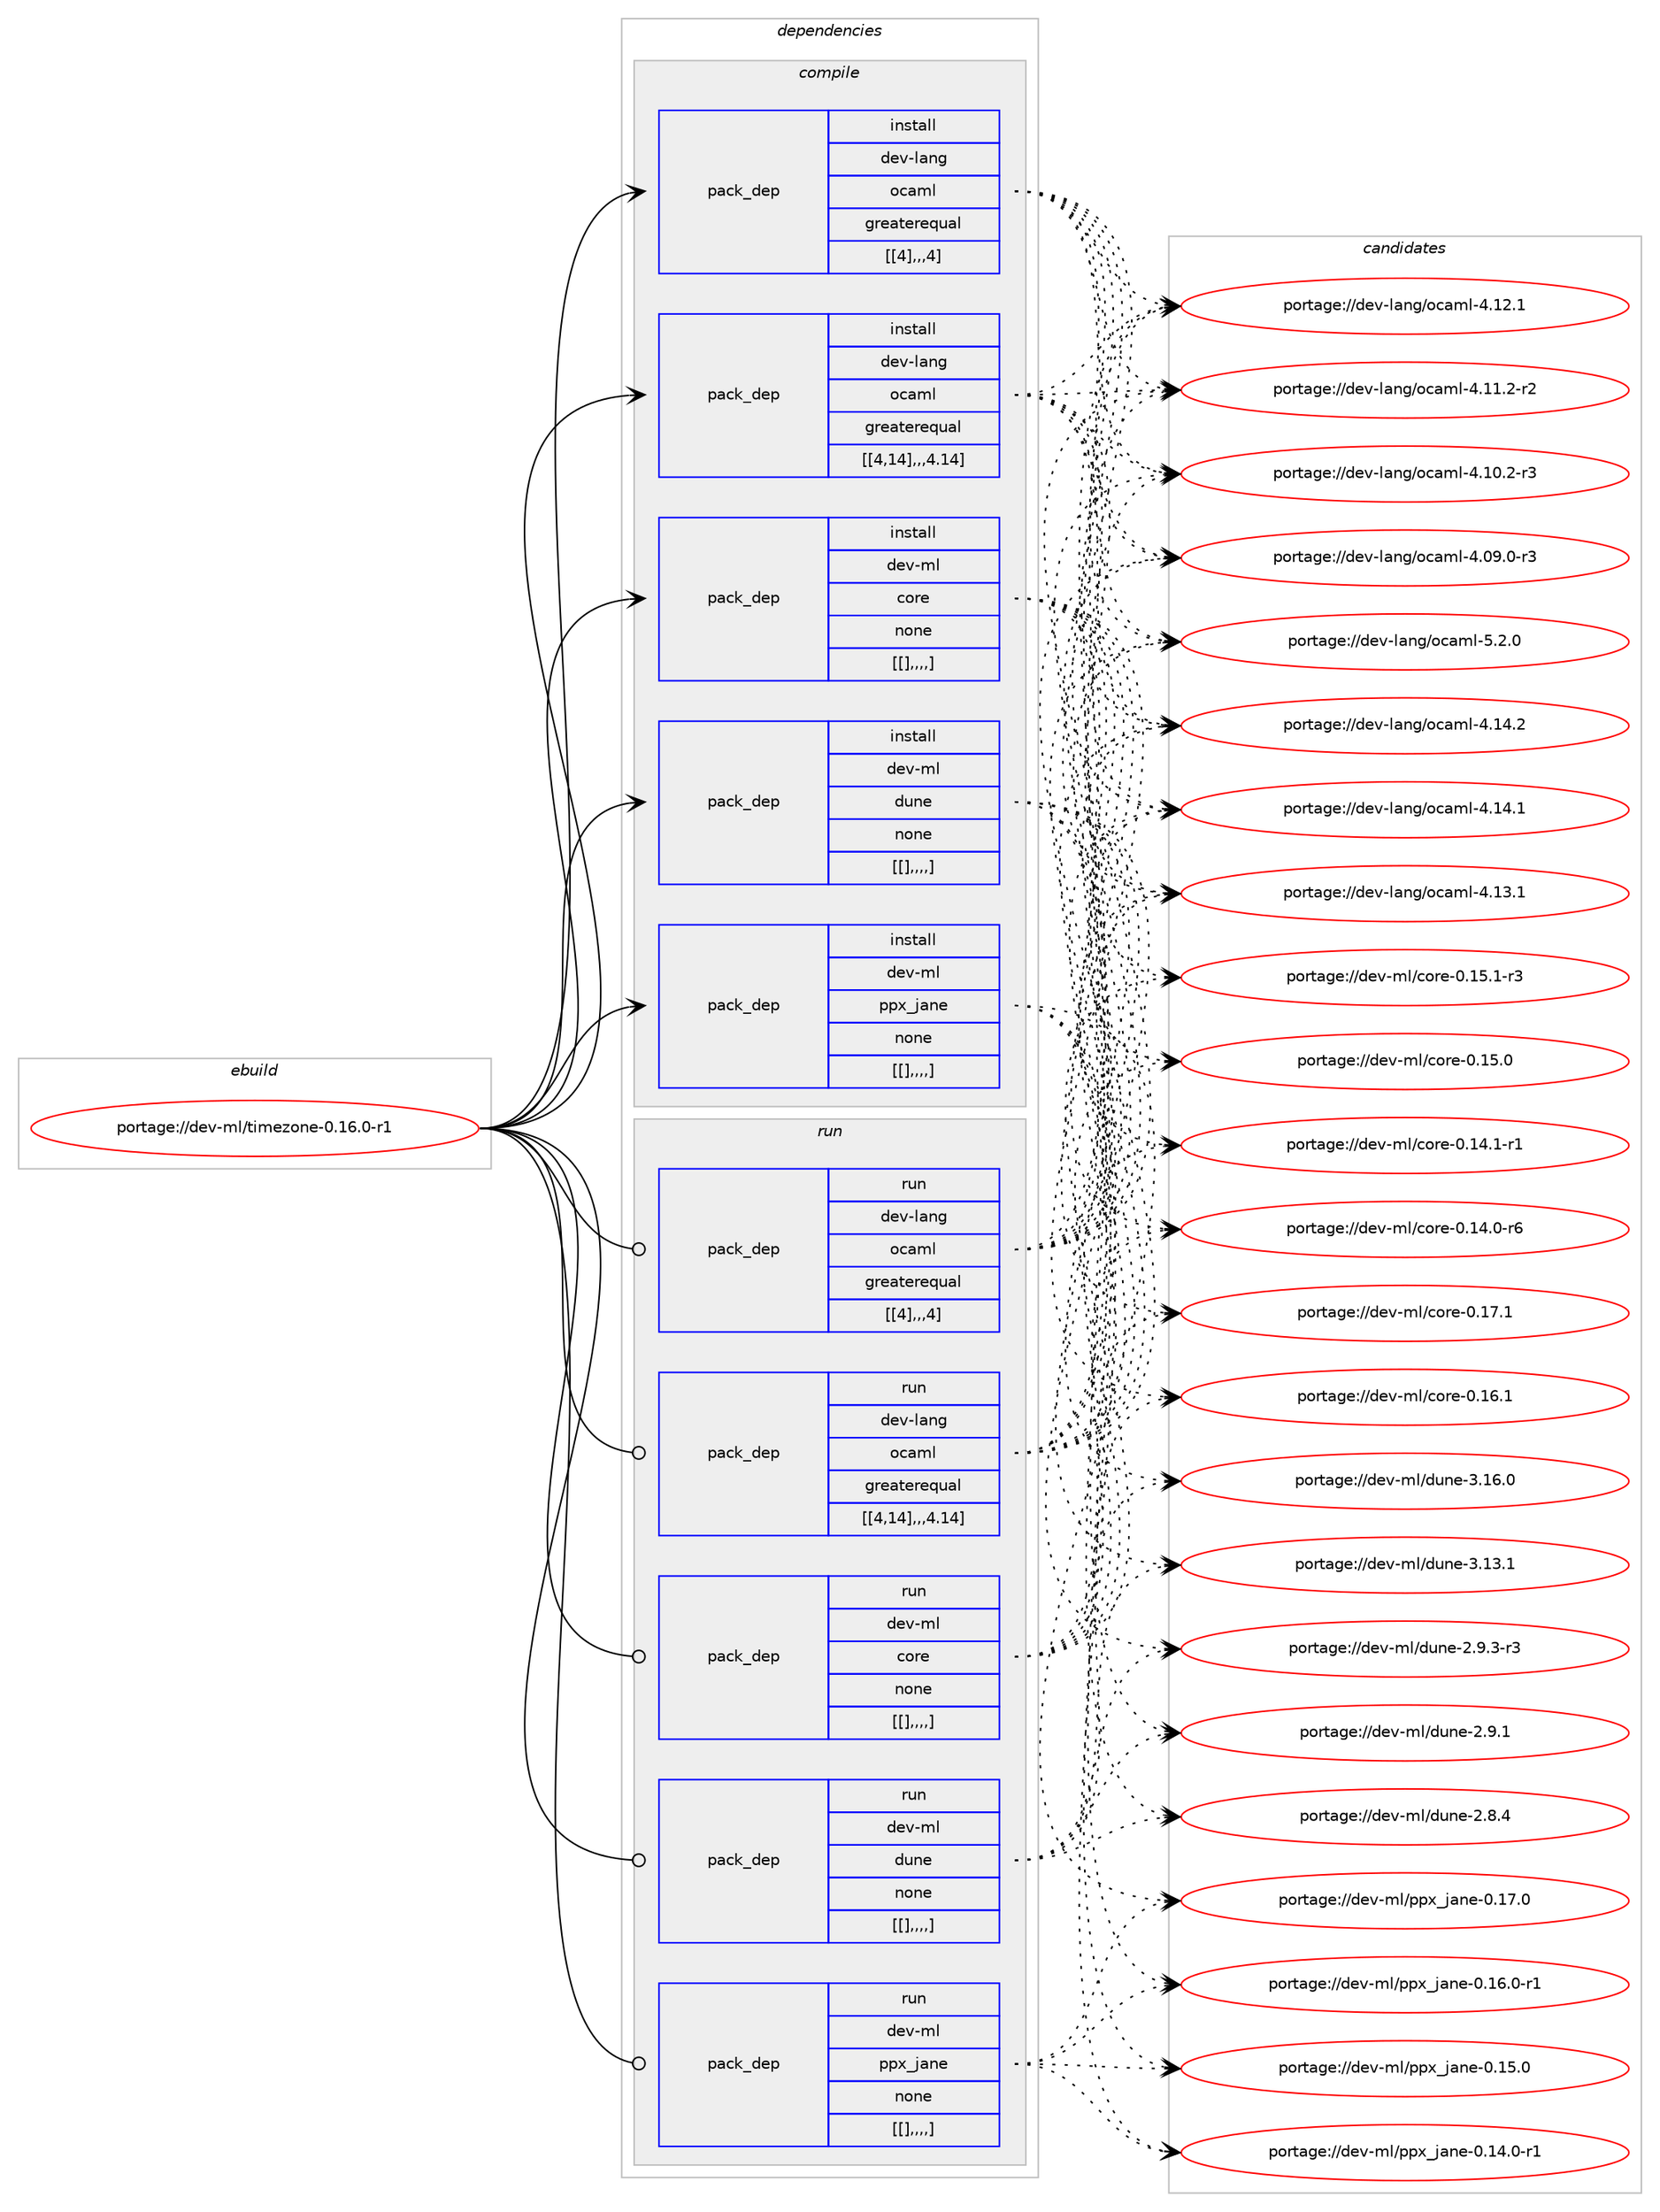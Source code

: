 digraph prolog {

# *************
# Graph options
# *************

newrank=true;
concentrate=true;
compound=true;
graph [rankdir=LR,fontname=Helvetica,fontsize=10,ranksep=1.5];#, ranksep=2.5, nodesep=0.2];
edge  [arrowhead=vee];
node  [fontname=Helvetica,fontsize=10];

# **********
# The ebuild
# **********

subgraph cluster_leftcol {
color=gray;
label=<<i>ebuild</i>>;
id [label="portage://dev-ml/timezone-0.16.0-r1", color=red, width=4, href="../dev-ml/timezone-0.16.0-r1.svg"];
}

# ****************
# The dependencies
# ****************

subgraph cluster_midcol {
color=gray;
label=<<i>dependencies</i>>;
subgraph cluster_compile {
fillcolor="#eeeeee";
style=filled;
label=<<i>compile</i>>;
subgraph pack94502 {
dependency125945 [label=<<TABLE BORDER="0" CELLBORDER="1" CELLSPACING="0" CELLPADDING="4" WIDTH="220"><TR><TD ROWSPAN="6" CELLPADDING="30">pack_dep</TD></TR><TR><TD WIDTH="110">install</TD></TR><TR><TD>dev-lang</TD></TR><TR><TD>ocaml</TD></TR><TR><TD>greaterequal</TD></TR><TR><TD>[[4],,,4]</TD></TR></TABLE>>, shape=none, color=blue];
}
id:e -> dependency125945:w [weight=20,style="solid",arrowhead="vee"];
subgraph pack94503 {
dependency125946 [label=<<TABLE BORDER="0" CELLBORDER="1" CELLSPACING="0" CELLPADDING="4" WIDTH="220"><TR><TD ROWSPAN="6" CELLPADDING="30">pack_dep</TD></TR><TR><TD WIDTH="110">install</TD></TR><TR><TD>dev-lang</TD></TR><TR><TD>ocaml</TD></TR><TR><TD>greaterequal</TD></TR><TR><TD>[[4,14],,,4.14]</TD></TR></TABLE>>, shape=none, color=blue];
}
id:e -> dependency125946:w [weight=20,style="solid",arrowhead="vee"];
subgraph pack94504 {
dependency125947 [label=<<TABLE BORDER="0" CELLBORDER="1" CELLSPACING="0" CELLPADDING="4" WIDTH="220"><TR><TD ROWSPAN="6" CELLPADDING="30">pack_dep</TD></TR><TR><TD WIDTH="110">install</TD></TR><TR><TD>dev-ml</TD></TR><TR><TD>core</TD></TR><TR><TD>none</TD></TR><TR><TD>[[],,,,]</TD></TR></TABLE>>, shape=none, color=blue];
}
id:e -> dependency125947:w [weight=20,style="solid",arrowhead="vee"];
subgraph pack94505 {
dependency125948 [label=<<TABLE BORDER="0" CELLBORDER="1" CELLSPACING="0" CELLPADDING="4" WIDTH="220"><TR><TD ROWSPAN="6" CELLPADDING="30">pack_dep</TD></TR><TR><TD WIDTH="110">install</TD></TR><TR><TD>dev-ml</TD></TR><TR><TD>dune</TD></TR><TR><TD>none</TD></TR><TR><TD>[[],,,,]</TD></TR></TABLE>>, shape=none, color=blue];
}
id:e -> dependency125948:w [weight=20,style="solid",arrowhead="vee"];
subgraph pack94506 {
dependency125949 [label=<<TABLE BORDER="0" CELLBORDER="1" CELLSPACING="0" CELLPADDING="4" WIDTH="220"><TR><TD ROWSPAN="6" CELLPADDING="30">pack_dep</TD></TR><TR><TD WIDTH="110">install</TD></TR><TR><TD>dev-ml</TD></TR><TR><TD>ppx_jane</TD></TR><TR><TD>none</TD></TR><TR><TD>[[],,,,]</TD></TR></TABLE>>, shape=none, color=blue];
}
id:e -> dependency125949:w [weight=20,style="solid",arrowhead="vee"];
}
subgraph cluster_compileandrun {
fillcolor="#eeeeee";
style=filled;
label=<<i>compile and run</i>>;
}
subgraph cluster_run {
fillcolor="#eeeeee";
style=filled;
label=<<i>run</i>>;
subgraph pack94507 {
dependency125950 [label=<<TABLE BORDER="0" CELLBORDER="1" CELLSPACING="0" CELLPADDING="4" WIDTH="220"><TR><TD ROWSPAN="6" CELLPADDING="30">pack_dep</TD></TR><TR><TD WIDTH="110">run</TD></TR><TR><TD>dev-lang</TD></TR><TR><TD>ocaml</TD></TR><TR><TD>greaterequal</TD></TR><TR><TD>[[4],,,4]</TD></TR></TABLE>>, shape=none, color=blue];
}
id:e -> dependency125950:w [weight=20,style="solid",arrowhead="odot"];
subgraph pack94508 {
dependency125951 [label=<<TABLE BORDER="0" CELLBORDER="1" CELLSPACING="0" CELLPADDING="4" WIDTH="220"><TR><TD ROWSPAN="6" CELLPADDING="30">pack_dep</TD></TR><TR><TD WIDTH="110">run</TD></TR><TR><TD>dev-lang</TD></TR><TR><TD>ocaml</TD></TR><TR><TD>greaterequal</TD></TR><TR><TD>[[4,14],,,4.14]</TD></TR></TABLE>>, shape=none, color=blue];
}
id:e -> dependency125951:w [weight=20,style="solid",arrowhead="odot"];
subgraph pack94509 {
dependency125952 [label=<<TABLE BORDER="0" CELLBORDER="1" CELLSPACING="0" CELLPADDING="4" WIDTH="220"><TR><TD ROWSPAN="6" CELLPADDING="30">pack_dep</TD></TR><TR><TD WIDTH="110">run</TD></TR><TR><TD>dev-ml</TD></TR><TR><TD>core</TD></TR><TR><TD>none</TD></TR><TR><TD>[[],,,,]</TD></TR></TABLE>>, shape=none, color=blue];
}
id:e -> dependency125952:w [weight=20,style="solid",arrowhead="odot"];
subgraph pack94510 {
dependency125953 [label=<<TABLE BORDER="0" CELLBORDER="1" CELLSPACING="0" CELLPADDING="4" WIDTH="220"><TR><TD ROWSPAN="6" CELLPADDING="30">pack_dep</TD></TR><TR><TD WIDTH="110">run</TD></TR><TR><TD>dev-ml</TD></TR><TR><TD>dune</TD></TR><TR><TD>none</TD></TR><TR><TD>[[],,,,]</TD></TR></TABLE>>, shape=none, color=blue];
}
id:e -> dependency125953:w [weight=20,style="solid",arrowhead="odot"];
subgraph pack94511 {
dependency125954 [label=<<TABLE BORDER="0" CELLBORDER="1" CELLSPACING="0" CELLPADDING="4" WIDTH="220"><TR><TD ROWSPAN="6" CELLPADDING="30">pack_dep</TD></TR><TR><TD WIDTH="110">run</TD></TR><TR><TD>dev-ml</TD></TR><TR><TD>ppx_jane</TD></TR><TR><TD>none</TD></TR><TR><TD>[[],,,,]</TD></TR></TABLE>>, shape=none, color=blue];
}
id:e -> dependency125954:w [weight=20,style="solid",arrowhead="odot"];
}
}

# **************
# The candidates
# **************

subgraph cluster_choices {
rank=same;
color=gray;
label=<<i>candidates</i>>;

subgraph choice94502 {
color=black;
nodesep=1;
choice1001011184510897110103471119997109108455346504648 [label="portage://dev-lang/ocaml-5.2.0", color=red, width=4,href="../dev-lang/ocaml-5.2.0.svg"];
choice100101118451089711010347111999710910845524649524650 [label="portage://dev-lang/ocaml-4.14.2", color=red, width=4,href="../dev-lang/ocaml-4.14.2.svg"];
choice100101118451089711010347111999710910845524649524649 [label="portage://dev-lang/ocaml-4.14.1", color=red, width=4,href="../dev-lang/ocaml-4.14.1.svg"];
choice100101118451089711010347111999710910845524649514649 [label="portage://dev-lang/ocaml-4.13.1", color=red, width=4,href="../dev-lang/ocaml-4.13.1.svg"];
choice100101118451089711010347111999710910845524649504649 [label="portage://dev-lang/ocaml-4.12.1", color=red, width=4,href="../dev-lang/ocaml-4.12.1.svg"];
choice1001011184510897110103471119997109108455246494946504511450 [label="portage://dev-lang/ocaml-4.11.2-r2", color=red, width=4,href="../dev-lang/ocaml-4.11.2-r2.svg"];
choice1001011184510897110103471119997109108455246494846504511451 [label="portage://dev-lang/ocaml-4.10.2-r3", color=red, width=4,href="../dev-lang/ocaml-4.10.2-r3.svg"];
choice1001011184510897110103471119997109108455246485746484511451 [label="portage://dev-lang/ocaml-4.09.0-r3", color=red, width=4,href="../dev-lang/ocaml-4.09.0-r3.svg"];
dependency125945:e -> choice1001011184510897110103471119997109108455346504648:w [style=dotted,weight="100"];
dependency125945:e -> choice100101118451089711010347111999710910845524649524650:w [style=dotted,weight="100"];
dependency125945:e -> choice100101118451089711010347111999710910845524649524649:w [style=dotted,weight="100"];
dependency125945:e -> choice100101118451089711010347111999710910845524649514649:w [style=dotted,weight="100"];
dependency125945:e -> choice100101118451089711010347111999710910845524649504649:w [style=dotted,weight="100"];
dependency125945:e -> choice1001011184510897110103471119997109108455246494946504511450:w [style=dotted,weight="100"];
dependency125945:e -> choice1001011184510897110103471119997109108455246494846504511451:w [style=dotted,weight="100"];
dependency125945:e -> choice1001011184510897110103471119997109108455246485746484511451:w [style=dotted,weight="100"];
}
subgraph choice94503 {
color=black;
nodesep=1;
choice1001011184510897110103471119997109108455346504648 [label="portage://dev-lang/ocaml-5.2.0", color=red, width=4,href="../dev-lang/ocaml-5.2.0.svg"];
choice100101118451089711010347111999710910845524649524650 [label="portage://dev-lang/ocaml-4.14.2", color=red, width=4,href="../dev-lang/ocaml-4.14.2.svg"];
choice100101118451089711010347111999710910845524649524649 [label="portage://dev-lang/ocaml-4.14.1", color=red, width=4,href="../dev-lang/ocaml-4.14.1.svg"];
choice100101118451089711010347111999710910845524649514649 [label="portage://dev-lang/ocaml-4.13.1", color=red, width=4,href="../dev-lang/ocaml-4.13.1.svg"];
choice100101118451089711010347111999710910845524649504649 [label="portage://dev-lang/ocaml-4.12.1", color=red, width=4,href="../dev-lang/ocaml-4.12.1.svg"];
choice1001011184510897110103471119997109108455246494946504511450 [label="portage://dev-lang/ocaml-4.11.2-r2", color=red, width=4,href="../dev-lang/ocaml-4.11.2-r2.svg"];
choice1001011184510897110103471119997109108455246494846504511451 [label="portage://dev-lang/ocaml-4.10.2-r3", color=red, width=4,href="../dev-lang/ocaml-4.10.2-r3.svg"];
choice1001011184510897110103471119997109108455246485746484511451 [label="portage://dev-lang/ocaml-4.09.0-r3", color=red, width=4,href="../dev-lang/ocaml-4.09.0-r3.svg"];
dependency125946:e -> choice1001011184510897110103471119997109108455346504648:w [style=dotted,weight="100"];
dependency125946:e -> choice100101118451089711010347111999710910845524649524650:w [style=dotted,weight="100"];
dependency125946:e -> choice100101118451089711010347111999710910845524649524649:w [style=dotted,weight="100"];
dependency125946:e -> choice100101118451089711010347111999710910845524649514649:w [style=dotted,weight="100"];
dependency125946:e -> choice100101118451089711010347111999710910845524649504649:w [style=dotted,weight="100"];
dependency125946:e -> choice1001011184510897110103471119997109108455246494946504511450:w [style=dotted,weight="100"];
dependency125946:e -> choice1001011184510897110103471119997109108455246494846504511451:w [style=dotted,weight="100"];
dependency125946:e -> choice1001011184510897110103471119997109108455246485746484511451:w [style=dotted,weight="100"];
}
subgraph choice94504 {
color=black;
nodesep=1;
choice10010111845109108479911111410145484649554649 [label="portage://dev-ml/core-0.17.1", color=red, width=4,href="../dev-ml/core-0.17.1.svg"];
choice10010111845109108479911111410145484649544649 [label="portage://dev-ml/core-0.16.1", color=red, width=4,href="../dev-ml/core-0.16.1.svg"];
choice100101118451091084799111114101454846495346494511451 [label="portage://dev-ml/core-0.15.1-r3", color=red, width=4,href="../dev-ml/core-0.15.1-r3.svg"];
choice10010111845109108479911111410145484649534648 [label="portage://dev-ml/core-0.15.0", color=red, width=4,href="../dev-ml/core-0.15.0.svg"];
choice100101118451091084799111114101454846495246494511449 [label="portage://dev-ml/core-0.14.1-r1", color=red, width=4,href="../dev-ml/core-0.14.1-r1.svg"];
choice100101118451091084799111114101454846495246484511454 [label="portage://dev-ml/core-0.14.0-r6", color=red, width=4,href="../dev-ml/core-0.14.0-r6.svg"];
dependency125947:e -> choice10010111845109108479911111410145484649554649:w [style=dotted,weight="100"];
dependency125947:e -> choice10010111845109108479911111410145484649544649:w [style=dotted,weight="100"];
dependency125947:e -> choice100101118451091084799111114101454846495346494511451:w [style=dotted,weight="100"];
dependency125947:e -> choice10010111845109108479911111410145484649534648:w [style=dotted,weight="100"];
dependency125947:e -> choice100101118451091084799111114101454846495246494511449:w [style=dotted,weight="100"];
dependency125947:e -> choice100101118451091084799111114101454846495246484511454:w [style=dotted,weight="100"];
}
subgraph choice94505 {
color=black;
nodesep=1;
choice100101118451091084710011711010145514649544648 [label="portage://dev-ml/dune-3.16.0", color=red, width=4,href="../dev-ml/dune-3.16.0.svg"];
choice100101118451091084710011711010145514649514649 [label="portage://dev-ml/dune-3.13.1", color=red, width=4,href="../dev-ml/dune-3.13.1.svg"];
choice10010111845109108471001171101014550465746514511451 [label="portage://dev-ml/dune-2.9.3-r3", color=red, width=4,href="../dev-ml/dune-2.9.3-r3.svg"];
choice1001011184510910847100117110101455046574649 [label="portage://dev-ml/dune-2.9.1", color=red, width=4,href="../dev-ml/dune-2.9.1.svg"];
choice1001011184510910847100117110101455046564652 [label="portage://dev-ml/dune-2.8.4", color=red, width=4,href="../dev-ml/dune-2.8.4.svg"];
dependency125948:e -> choice100101118451091084710011711010145514649544648:w [style=dotted,weight="100"];
dependency125948:e -> choice100101118451091084710011711010145514649514649:w [style=dotted,weight="100"];
dependency125948:e -> choice10010111845109108471001171101014550465746514511451:w [style=dotted,weight="100"];
dependency125948:e -> choice1001011184510910847100117110101455046574649:w [style=dotted,weight="100"];
dependency125948:e -> choice1001011184510910847100117110101455046564652:w [style=dotted,weight="100"];
}
subgraph choice94506 {
color=black;
nodesep=1;
choice1001011184510910847112112120951069711010145484649554648 [label="portage://dev-ml/ppx_jane-0.17.0", color=red, width=4,href="../dev-ml/ppx_jane-0.17.0.svg"];
choice10010111845109108471121121209510697110101454846495446484511449 [label="portage://dev-ml/ppx_jane-0.16.0-r1", color=red, width=4,href="../dev-ml/ppx_jane-0.16.0-r1.svg"];
choice1001011184510910847112112120951069711010145484649534648 [label="portage://dev-ml/ppx_jane-0.15.0", color=red, width=4,href="../dev-ml/ppx_jane-0.15.0.svg"];
choice10010111845109108471121121209510697110101454846495246484511449 [label="portage://dev-ml/ppx_jane-0.14.0-r1", color=red, width=4,href="../dev-ml/ppx_jane-0.14.0-r1.svg"];
dependency125949:e -> choice1001011184510910847112112120951069711010145484649554648:w [style=dotted,weight="100"];
dependency125949:e -> choice10010111845109108471121121209510697110101454846495446484511449:w [style=dotted,weight="100"];
dependency125949:e -> choice1001011184510910847112112120951069711010145484649534648:w [style=dotted,weight="100"];
dependency125949:e -> choice10010111845109108471121121209510697110101454846495246484511449:w [style=dotted,weight="100"];
}
subgraph choice94507 {
color=black;
nodesep=1;
choice1001011184510897110103471119997109108455346504648 [label="portage://dev-lang/ocaml-5.2.0", color=red, width=4,href="../dev-lang/ocaml-5.2.0.svg"];
choice100101118451089711010347111999710910845524649524650 [label="portage://dev-lang/ocaml-4.14.2", color=red, width=4,href="../dev-lang/ocaml-4.14.2.svg"];
choice100101118451089711010347111999710910845524649524649 [label="portage://dev-lang/ocaml-4.14.1", color=red, width=4,href="../dev-lang/ocaml-4.14.1.svg"];
choice100101118451089711010347111999710910845524649514649 [label="portage://dev-lang/ocaml-4.13.1", color=red, width=4,href="../dev-lang/ocaml-4.13.1.svg"];
choice100101118451089711010347111999710910845524649504649 [label="portage://dev-lang/ocaml-4.12.1", color=red, width=4,href="../dev-lang/ocaml-4.12.1.svg"];
choice1001011184510897110103471119997109108455246494946504511450 [label="portage://dev-lang/ocaml-4.11.2-r2", color=red, width=4,href="../dev-lang/ocaml-4.11.2-r2.svg"];
choice1001011184510897110103471119997109108455246494846504511451 [label="portage://dev-lang/ocaml-4.10.2-r3", color=red, width=4,href="../dev-lang/ocaml-4.10.2-r3.svg"];
choice1001011184510897110103471119997109108455246485746484511451 [label="portage://dev-lang/ocaml-4.09.0-r3", color=red, width=4,href="../dev-lang/ocaml-4.09.0-r3.svg"];
dependency125950:e -> choice1001011184510897110103471119997109108455346504648:w [style=dotted,weight="100"];
dependency125950:e -> choice100101118451089711010347111999710910845524649524650:w [style=dotted,weight="100"];
dependency125950:e -> choice100101118451089711010347111999710910845524649524649:w [style=dotted,weight="100"];
dependency125950:e -> choice100101118451089711010347111999710910845524649514649:w [style=dotted,weight="100"];
dependency125950:e -> choice100101118451089711010347111999710910845524649504649:w [style=dotted,weight="100"];
dependency125950:e -> choice1001011184510897110103471119997109108455246494946504511450:w [style=dotted,weight="100"];
dependency125950:e -> choice1001011184510897110103471119997109108455246494846504511451:w [style=dotted,weight="100"];
dependency125950:e -> choice1001011184510897110103471119997109108455246485746484511451:w [style=dotted,weight="100"];
}
subgraph choice94508 {
color=black;
nodesep=1;
choice1001011184510897110103471119997109108455346504648 [label="portage://dev-lang/ocaml-5.2.0", color=red, width=4,href="../dev-lang/ocaml-5.2.0.svg"];
choice100101118451089711010347111999710910845524649524650 [label="portage://dev-lang/ocaml-4.14.2", color=red, width=4,href="../dev-lang/ocaml-4.14.2.svg"];
choice100101118451089711010347111999710910845524649524649 [label="portage://dev-lang/ocaml-4.14.1", color=red, width=4,href="../dev-lang/ocaml-4.14.1.svg"];
choice100101118451089711010347111999710910845524649514649 [label="portage://dev-lang/ocaml-4.13.1", color=red, width=4,href="../dev-lang/ocaml-4.13.1.svg"];
choice100101118451089711010347111999710910845524649504649 [label="portage://dev-lang/ocaml-4.12.1", color=red, width=4,href="../dev-lang/ocaml-4.12.1.svg"];
choice1001011184510897110103471119997109108455246494946504511450 [label="portage://dev-lang/ocaml-4.11.2-r2", color=red, width=4,href="../dev-lang/ocaml-4.11.2-r2.svg"];
choice1001011184510897110103471119997109108455246494846504511451 [label="portage://dev-lang/ocaml-4.10.2-r3", color=red, width=4,href="../dev-lang/ocaml-4.10.2-r3.svg"];
choice1001011184510897110103471119997109108455246485746484511451 [label="portage://dev-lang/ocaml-4.09.0-r3", color=red, width=4,href="../dev-lang/ocaml-4.09.0-r3.svg"];
dependency125951:e -> choice1001011184510897110103471119997109108455346504648:w [style=dotted,weight="100"];
dependency125951:e -> choice100101118451089711010347111999710910845524649524650:w [style=dotted,weight="100"];
dependency125951:e -> choice100101118451089711010347111999710910845524649524649:w [style=dotted,weight="100"];
dependency125951:e -> choice100101118451089711010347111999710910845524649514649:w [style=dotted,weight="100"];
dependency125951:e -> choice100101118451089711010347111999710910845524649504649:w [style=dotted,weight="100"];
dependency125951:e -> choice1001011184510897110103471119997109108455246494946504511450:w [style=dotted,weight="100"];
dependency125951:e -> choice1001011184510897110103471119997109108455246494846504511451:w [style=dotted,weight="100"];
dependency125951:e -> choice1001011184510897110103471119997109108455246485746484511451:w [style=dotted,weight="100"];
}
subgraph choice94509 {
color=black;
nodesep=1;
choice10010111845109108479911111410145484649554649 [label="portage://dev-ml/core-0.17.1", color=red, width=4,href="../dev-ml/core-0.17.1.svg"];
choice10010111845109108479911111410145484649544649 [label="portage://dev-ml/core-0.16.1", color=red, width=4,href="../dev-ml/core-0.16.1.svg"];
choice100101118451091084799111114101454846495346494511451 [label="portage://dev-ml/core-0.15.1-r3", color=red, width=4,href="../dev-ml/core-0.15.1-r3.svg"];
choice10010111845109108479911111410145484649534648 [label="portage://dev-ml/core-0.15.0", color=red, width=4,href="../dev-ml/core-0.15.0.svg"];
choice100101118451091084799111114101454846495246494511449 [label="portage://dev-ml/core-0.14.1-r1", color=red, width=4,href="../dev-ml/core-0.14.1-r1.svg"];
choice100101118451091084799111114101454846495246484511454 [label="portage://dev-ml/core-0.14.0-r6", color=red, width=4,href="../dev-ml/core-0.14.0-r6.svg"];
dependency125952:e -> choice10010111845109108479911111410145484649554649:w [style=dotted,weight="100"];
dependency125952:e -> choice10010111845109108479911111410145484649544649:w [style=dotted,weight="100"];
dependency125952:e -> choice100101118451091084799111114101454846495346494511451:w [style=dotted,weight="100"];
dependency125952:e -> choice10010111845109108479911111410145484649534648:w [style=dotted,weight="100"];
dependency125952:e -> choice100101118451091084799111114101454846495246494511449:w [style=dotted,weight="100"];
dependency125952:e -> choice100101118451091084799111114101454846495246484511454:w [style=dotted,weight="100"];
}
subgraph choice94510 {
color=black;
nodesep=1;
choice100101118451091084710011711010145514649544648 [label="portage://dev-ml/dune-3.16.0", color=red, width=4,href="../dev-ml/dune-3.16.0.svg"];
choice100101118451091084710011711010145514649514649 [label="portage://dev-ml/dune-3.13.1", color=red, width=4,href="../dev-ml/dune-3.13.1.svg"];
choice10010111845109108471001171101014550465746514511451 [label="portage://dev-ml/dune-2.9.3-r3", color=red, width=4,href="../dev-ml/dune-2.9.3-r3.svg"];
choice1001011184510910847100117110101455046574649 [label="portage://dev-ml/dune-2.9.1", color=red, width=4,href="../dev-ml/dune-2.9.1.svg"];
choice1001011184510910847100117110101455046564652 [label="portage://dev-ml/dune-2.8.4", color=red, width=4,href="../dev-ml/dune-2.8.4.svg"];
dependency125953:e -> choice100101118451091084710011711010145514649544648:w [style=dotted,weight="100"];
dependency125953:e -> choice100101118451091084710011711010145514649514649:w [style=dotted,weight="100"];
dependency125953:e -> choice10010111845109108471001171101014550465746514511451:w [style=dotted,weight="100"];
dependency125953:e -> choice1001011184510910847100117110101455046574649:w [style=dotted,weight="100"];
dependency125953:e -> choice1001011184510910847100117110101455046564652:w [style=dotted,weight="100"];
}
subgraph choice94511 {
color=black;
nodesep=1;
choice1001011184510910847112112120951069711010145484649554648 [label="portage://dev-ml/ppx_jane-0.17.0", color=red, width=4,href="../dev-ml/ppx_jane-0.17.0.svg"];
choice10010111845109108471121121209510697110101454846495446484511449 [label="portage://dev-ml/ppx_jane-0.16.0-r1", color=red, width=4,href="../dev-ml/ppx_jane-0.16.0-r1.svg"];
choice1001011184510910847112112120951069711010145484649534648 [label="portage://dev-ml/ppx_jane-0.15.0", color=red, width=4,href="../dev-ml/ppx_jane-0.15.0.svg"];
choice10010111845109108471121121209510697110101454846495246484511449 [label="portage://dev-ml/ppx_jane-0.14.0-r1", color=red, width=4,href="../dev-ml/ppx_jane-0.14.0-r1.svg"];
dependency125954:e -> choice1001011184510910847112112120951069711010145484649554648:w [style=dotted,weight="100"];
dependency125954:e -> choice10010111845109108471121121209510697110101454846495446484511449:w [style=dotted,weight="100"];
dependency125954:e -> choice1001011184510910847112112120951069711010145484649534648:w [style=dotted,weight="100"];
dependency125954:e -> choice10010111845109108471121121209510697110101454846495246484511449:w [style=dotted,weight="100"];
}
}

}

